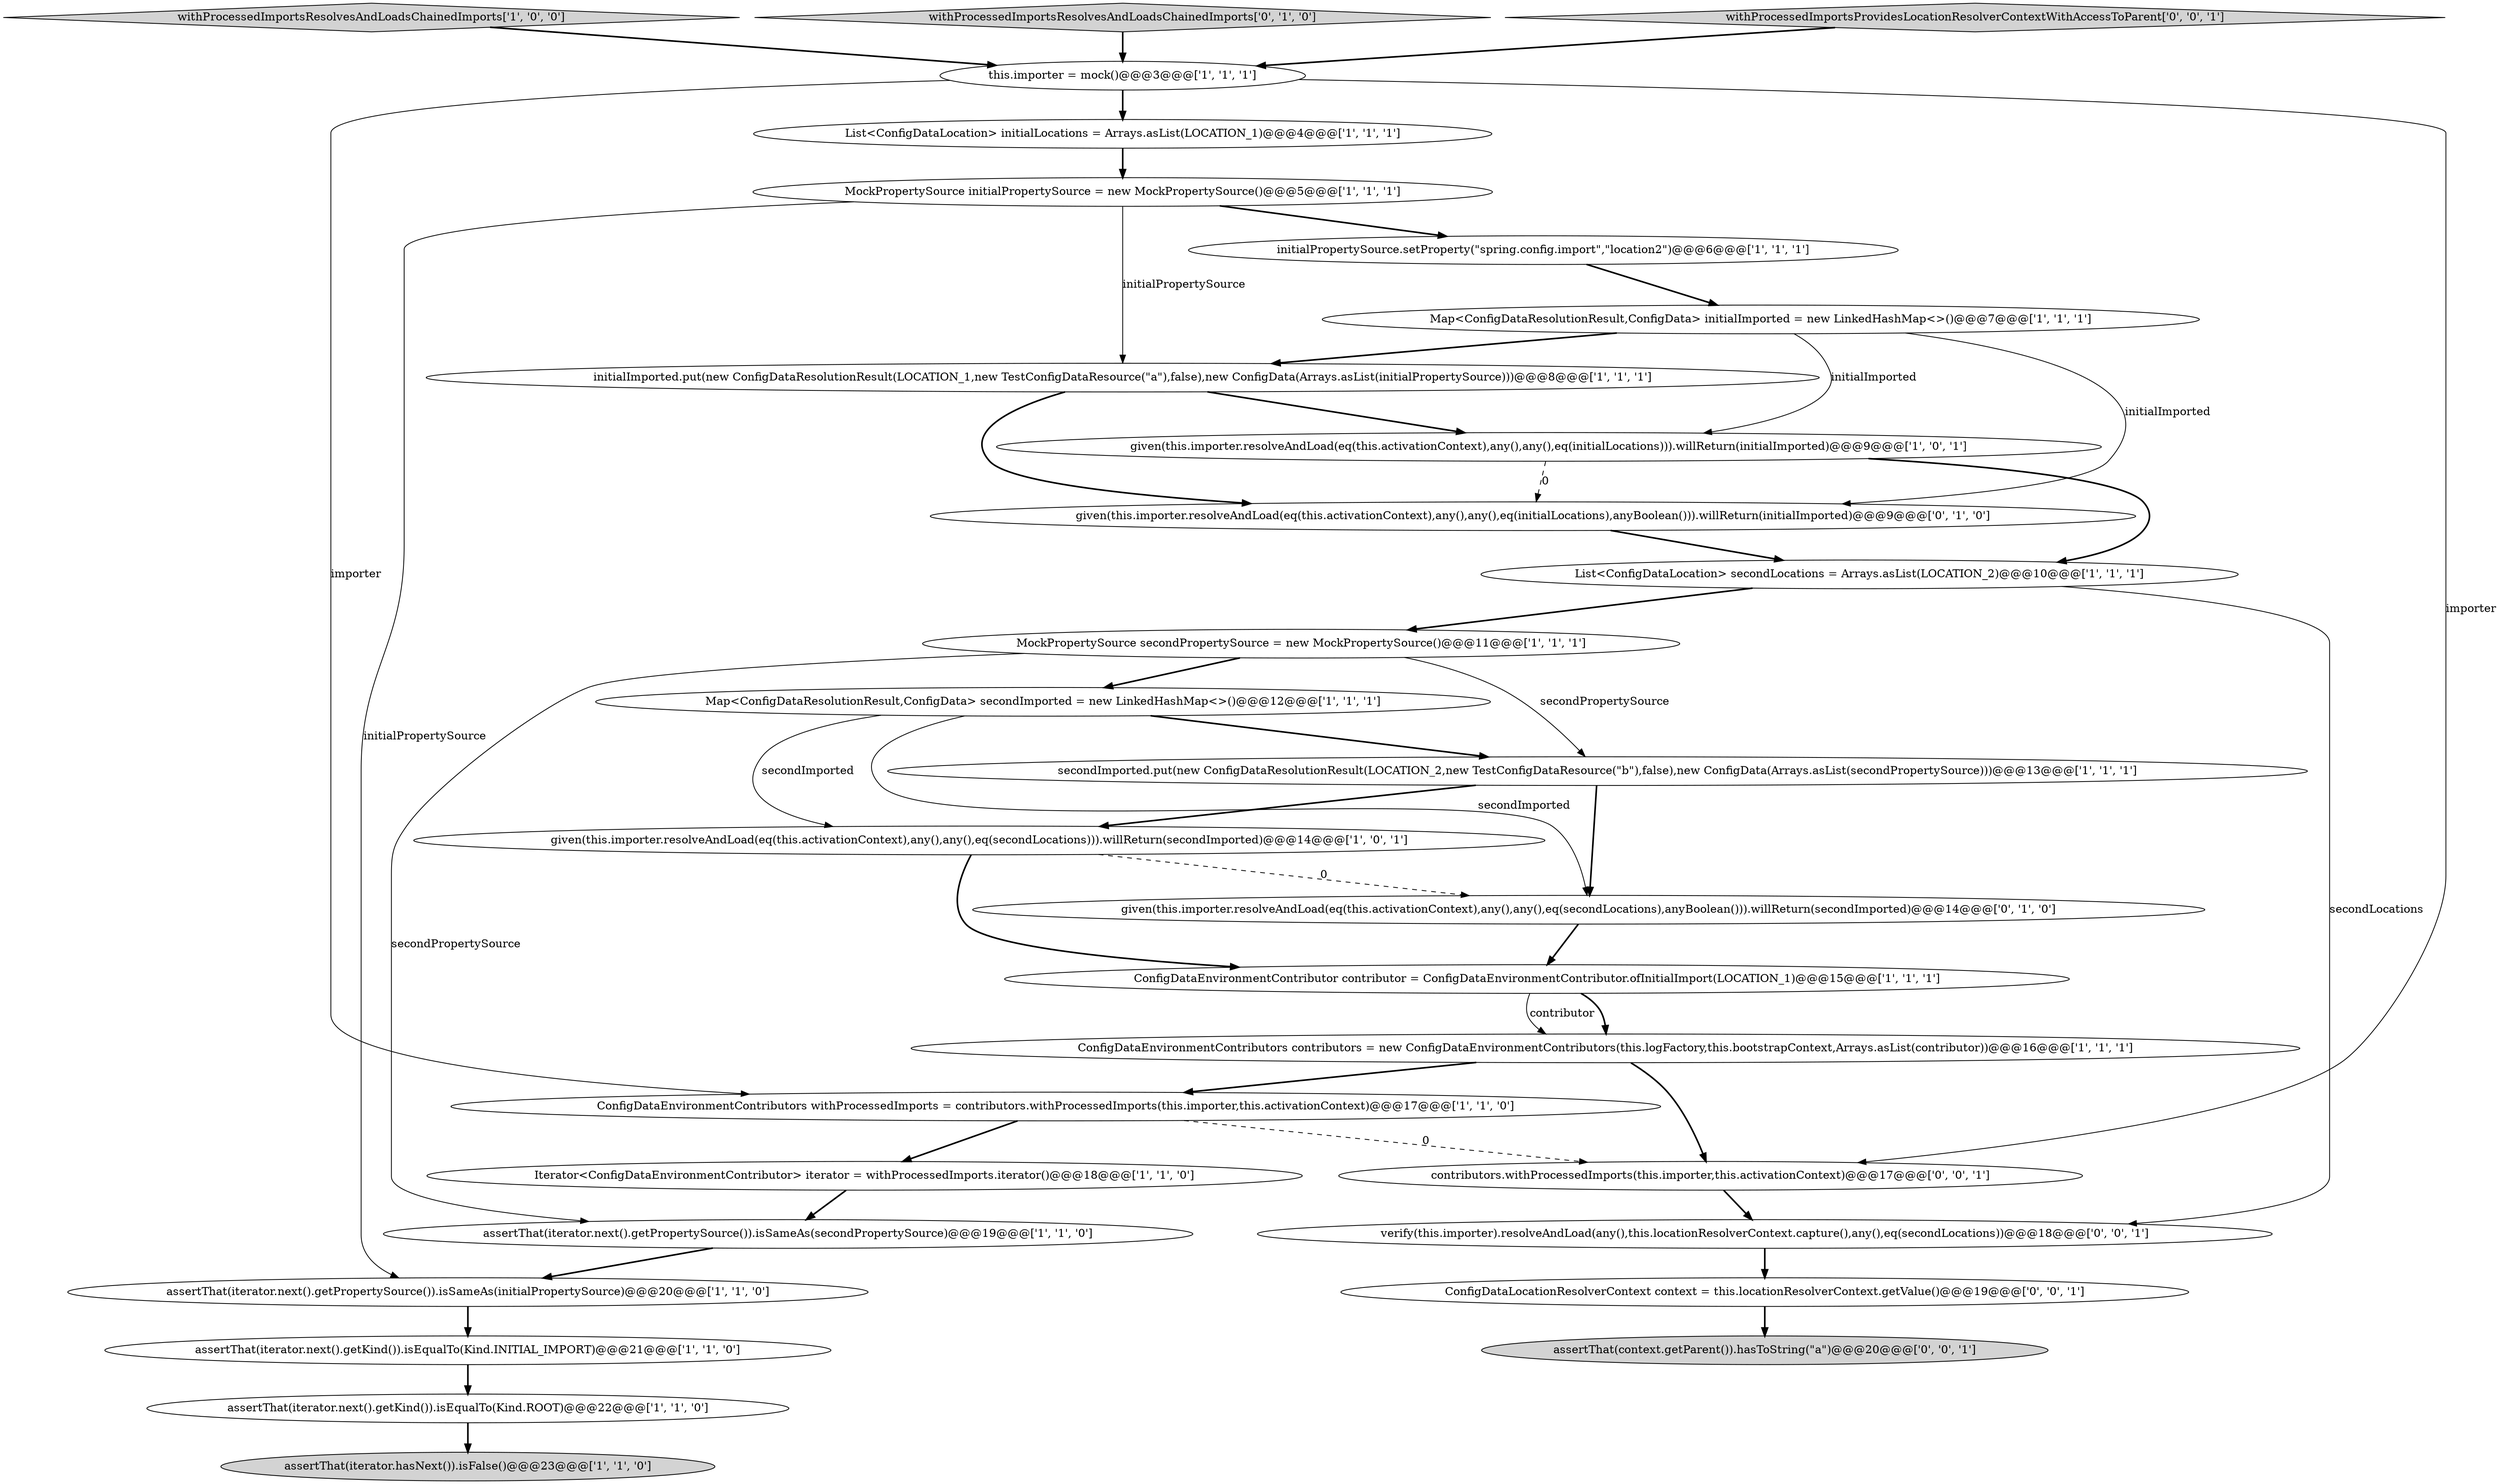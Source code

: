 digraph {
27 [style = filled, label = "contributors.withProcessedImports(this.importer,this.activationContext)@@@17@@@['0', '0', '1']", fillcolor = white, shape = ellipse image = "AAA0AAABBB3BBB"];
23 [style = filled, label = "given(this.importer.resolveAndLoad(eq(this.activationContext),any(),any(),eq(secondLocations),anyBoolean())).willReturn(secondImported)@@@14@@@['0', '1', '0']", fillcolor = white, shape = ellipse image = "AAA1AAABBB2BBB"];
13 [style = filled, label = "secondImported.put(new ConfigDataResolutionResult(LOCATION_2,new TestConfigDataResource(\"b\"),false),new ConfigData(Arrays.asList(secondPropertySource)))@@@13@@@['1', '1', '1']", fillcolor = white, shape = ellipse image = "AAA0AAABBB1BBB"];
2 [style = filled, label = "List<ConfigDataLocation> initialLocations = Arrays.asList(LOCATION_1)@@@4@@@['1', '1', '1']", fillcolor = white, shape = ellipse image = "AAA0AAABBB1BBB"];
24 [style = filled, label = "given(this.importer.resolveAndLoad(eq(this.activationContext),any(),any(),eq(initialLocations),anyBoolean())).willReturn(initialImported)@@@9@@@['0', '1', '0']", fillcolor = white, shape = ellipse image = "AAA1AAABBB2BBB"];
8 [style = filled, label = "initialImported.put(new ConfigDataResolutionResult(LOCATION_1,new TestConfigDataResource(\"a\"),false),new ConfigData(Arrays.asList(initialPropertySource)))@@@8@@@['1', '1', '1']", fillcolor = white, shape = ellipse image = "AAA0AAABBB1BBB"];
12 [style = filled, label = "ConfigDataEnvironmentContributors contributors = new ConfigDataEnvironmentContributors(this.logFactory,this.bootstrapContext,Arrays.asList(contributor))@@@16@@@['1', '1', '1']", fillcolor = white, shape = ellipse image = "AAA0AAABBB1BBB"];
29 [style = filled, label = "ConfigDataLocationResolverContext context = this.locationResolverContext.getValue()@@@19@@@['0', '0', '1']", fillcolor = white, shape = ellipse image = "AAA0AAABBB3BBB"];
16 [style = filled, label = "assertThat(iterator.next().getPropertySource()).isSameAs(initialPropertySource)@@@20@@@['1', '1', '0']", fillcolor = white, shape = ellipse image = "AAA0AAABBB1BBB"];
28 [style = filled, label = "assertThat(context.getParent()).hasToString(\"a\")@@@20@@@['0', '0', '1']", fillcolor = lightgray, shape = ellipse image = "AAA0AAABBB3BBB"];
18 [style = filled, label = "MockPropertySource secondPropertySource = new MockPropertySource()@@@11@@@['1', '1', '1']", fillcolor = white, shape = ellipse image = "AAA0AAABBB1BBB"];
4 [style = filled, label = "withProcessedImportsResolvesAndLoadsChainedImports['1', '0', '0']", fillcolor = lightgray, shape = diamond image = "AAA0AAABBB1BBB"];
26 [style = filled, label = "verify(this.importer).resolveAndLoad(any(),this.locationResolverContext.capture(),any(),eq(secondLocations))@@@18@@@['0', '0', '1']", fillcolor = white, shape = ellipse image = "AAA0AAABBB3BBB"];
10 [style = filled, label = "MockPropertySource initialPropertySource = new MockPropertySource()@@@5@@@['1', '1', '1']", fillcolor = white, shape = ellipse image = "AAA0AAABBB1BBB"];
14 [style = filled, label = "assertThat(iterator.next().getPropertySource()).isSameAs(secondPropertySource)@@@19@@@['1', '1', '0']", fillcolor = white, shape = ellipse image = "AAA0AAABBB1BBB"];
0 [style = filled, label = "Map<ConfigDataResolutionResult,ConfigData> initialImported = new LinkedHashMap<>()@@@7@@@['1', '1', '1']", fillcolor = white, shape = ellipse image = "AAA0AAABBB1BBB"];
5 [style = filled, label = "Map<ConfigDataResolutionResult,ConfigData> secondImported = new LinkedHashMap<>()@@@12@@@['1', '1', '1']", fillcolor = white, shape = ellipse image = "AAA0AAABBB1BBB"];
9 [style = filled, label = "List<ConfigDataLocation> secondLocations = Arrays.asList(LOCATION_2)@@@10@@@['1', '1', '1']", fillcolor = white, shape = ellipse image = "AAA0AAABBB1BBB"];
7 [style = filled, label = "ConfigDataEnvironmentContributor contributor = ConfigDataEnvironmentContributor.ofInitialImport(LOCATION_1)@@@15@@@['1', '1', '1']", fillcolor = white, shape = ellipse image = "AAA0AAABBB1BBB"];
22 [style = filled, label = "withProcessedImportsResolvesAndLoadsChainedImports['0', '1', '0']", fillcolor = lightgray, shape = diamond image = "AAA0AAABBB2BBB"];
17 [style = filled, label = "assertThat(iterator.next().getKind()).isEqualTo(Kind.ROOT)@@@22@@@['1', '1', '0']", fillcolor = white, shape = ellipse image = "AAA0AAABBB1BBB"];
21 [style = filled, label = "assertThat(iterator.hasNext()).isFalse()@@@23@@@['1', '1', '0']", fillcolor = lightgray, shape = ellipse image = "AAA0AAABBB1BBB"];
15 [style = filled, label = "given(this.importer.resolveAndLoad(eq(this.activationContext),any(),any(),eq(initialLocations))).willReturn(initialImported)@@@9@@@['1', '0', '1']", fillcolor = white, shape = ellipse image = "AAA0AAABBB1BBB"];
3 [style = filled, label = "initialPropertySource.setProperty(\"spring.config.import\",\"location2\")@@@6@@@['1', '1', '1']", fillcolor = white, shape = ellipse image = "AAA0AAABBB1BBB"];
19 [style = filled, label = "ConfigDataEnvironmentContributors withProcessedImports = contributors.withProcessedImports(this.importer,this.activationContext)@@@17@@@['1', '1', '0']", fillcolor = white, shape = ellipse image = "AAA0AAABBB1BBB"];
1 [style = filled, label = "Iterator<ConfigDataEnvironmentContributor> iterator = withProcessedImports.iterator()@@@18@@@['1', '1', '0']", fillcolor = white, shape = ellipse image = "AAA0AAABBB1BBB"];
25 [style = filled, label = "withProcessedImportsProvidesLocationResolverContextWithAccessToParent['0', '0', '1']", fillcolor = lightgray, shape = diamond image = "AAA0AAABBB3BBB"];
20 [style = filled, label = "given(this.importer.resolveAndLoad(eq(this.activationContext),any(),any(),eq(secondLocations))).willReturn(secondImported)@@@14@@@['1', '0', '1']", fillcolor = white, shape = ellipse image = "AAA0AAABBB1BBB"];
11 [style = filled, label = "this.importer = mock()@@@3@@@['1', '1', '1']", fillcolor = white, shape = ellipse image = "AAA0AAABBB1BBB"];
6 [style = filled, label = "assertThat(iterator.next().getKind()).isEqualTo(Kind.INITIAL_IMPORT)@@@21@@@['1', '1', '0']", fillcolor = white, shape = ellipse image = "AAA0AAABBB1BBB"];
9->18 [style = bold, label=""];
22->11 [style = bold, label=""];
9->26 [style = solid, label="secondLocations"];
12->27 [style = bold, label=""];
15->9 [style = bold, label=""];
20->7 [style = bold, label=""];
14->16 [style = bold, label=""];
11->27 [style = solid, label="importer"];
19->1 [style = bold, label=""];
17->21 [style = bold, label=""];
13->23 [style = bold, label=""];
4->11 [style = bold, label=""];
29->28 [style = bold, label=""];
18->5 [style = bold, label=""];
10->16 [style = solid, label="initialPropertySource"];
20->23 [style = dashed, label="0"];
6->17 [style = bold, label=""];
2->10 [style = bold, label=""];
0->8 [style = bold, label=""];
1->14 [style = bold, label=""];
0->24 [style = solid, label="initialImported"];
11->2 [style = bold, label=""];
5->13 [style = bold, label=""];
10->3 [style = bold, label=""];
25->11 [style = bold, label=""];
5->23 [style = solid, label="secondImported"];
18->13 [style = solid, label="secondPropertySource"];
7->12 [style = bold, label=""];
0->15 [style = solid, label="initialImported"];
3->0 [style = bold, label=""];
12->19 [style = bold, label=""];
27->26 [style = bold, label=""];
16->6 [style = bold, label=""];
23->7 [style = bold, label=""];
24->9 [style = bold, label=""];
18->14 [style = solid, label="secondPropertySource"];
13->20 [style = bold, label=""];
8->24 [style = bold, label=""];
19->27 [style = dashed, label="0"];
15->24 [style = dashed, label="0"];
5->20 [style = solid, label="secondImported"];
26->29 [style = bold, label=""];
7->12 [style = solid, label="contributor"];
8->15 [style = bold, label=""];
10->8 [style = solid, label="initialPropertySource"];
11->19 [style = solid, label="importer"];
}
